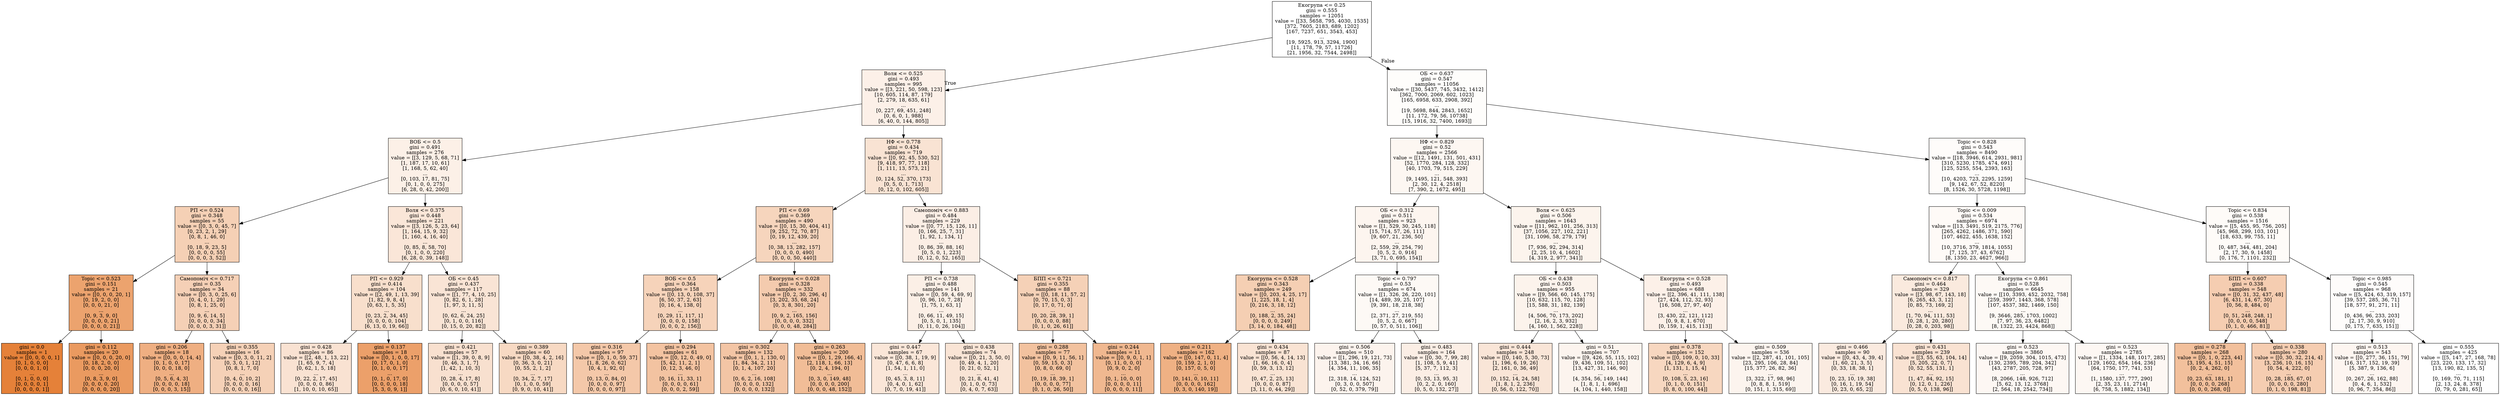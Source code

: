 digraph Tree {
node [shape=box, style="filled", color="black"] ;
0 [label="Екогрупа <= 0.25\ngini = 0.555\nsamples = 12051\nvalue = [[33, 5658, 795, 4030, 1535]\n[372, 7605, 2183, 689, 1202]\n[167, 7237, 651, 3543, 453]\n...\n[19, 5925, 913, 3294, 1900]\n[11, 178, 79, 57, 11726]\n[21, 1956, 32, 7544, 2498]]", fillcolor="#e5813900"] ;
1 [label="Воля <= 0.525\ngini = 0.493\nsamples = 995\nvalue = [[3, 221, 50, 598, 123]\n[10, 605, 114, 87, 179]\n[2, 279, 18, 635, 61]\n...\n[0, 227, 69, 451, 248]\n[0, 6, 0, 1, 988]\n[6, 40, 0, 144, 805]]", fillcolor="#e581391d"] ;
0 -> 1 [labeldistance=2.5, labelangle=45, headlabel="True"] ;
2 [label="ВОБ <= 0.5\ngini = 0.491\nsamples = 276\nvalue = [[3, 129, 5, 68, 71]\n[1, 187, 17, 10, 61]\n[1, 168, 5, 62, 40]\n...\n[0, 103, 17, 81, 75]\n[0, 1, 0, 0, 275]\n[6, 28, 0, 42, 200]]", fillcolor="#e581391e"] ;
1 -> 2 ;
3 [label="РП <= 0.524\ngini = 0.348\nsamples = 55\nvalue = [[0, 3, 0, 45, 7]\n[0, 23, 2, 1, 29]\n[0, 8, 1, 46, 0]\n...\n[0, 18, 9, 23, 5]\n[0, 0, 0, 0, 55]\n[0, 0, 0, 3, 52]]", fillcolor="#e581395f"] ;
2 -> 3 ;
4 [label="Topic <= 0.523\ngini = 0.151\nsamples = 21\nvalue = [[0, 0, 0, 20, 1]\n[0, 19, 2, 0, 0]\n[0, 0, 0, 21, 0]\n...\n[0, 9, 3, 9, 0]\n[0, 0, 0, 0, 21]\n[0, 0, 0, 0, 21]]", fillcolor="#e58139ba"] ;
3 -> 4 ;
5 [label="gini = 0.0\nsamples = 1\nvalue = [[0, 0, 0, 0, 1]\n[0, 1, 0, 0, 0]\n[0, 0, 0, 1, 0]\n...\n[0, 1, 0, 0, 0]\n[0, 0, 0, 0, 1]\n[0, 0, 0, 0, 1]]", fillcolor="#e58139ff"] ;
4 -> 5 ;
6 [label="gini = 0.112\nsamples = 20\nvalue = [[0, 0, 0, 20, 0]\n[0, 18, 2, 0, 0]\n[0, 0, 0, 20, 0]\n...\n[0, 8, 3, 9, 0]\n[0, 0, 0, 0, 20]\n[0, 0, 0, 0, 20]]", fillcolor="#e58139cc"] ;
4 -> 6 ;
7 [label="Самопоміч <= 0.717\ngini = 0.35\nsamples = 34\nvalue = [[0, 3, 0, 25, 6]\n[0, 4, 0, 1, 29]\n[0, 8, 1, 25, 0]\n...\n[0, 9, 6, 14, 5]\n[0, 0, 0, 0, 34]\n[0, 0, 0, 3, 31]]", fillcolor="#e581395e"] ;
3 -> 7 ;
8 [label="gini = 0.206\nsamples = 18\nvalue = [[0, 0, 0, 14, 4]\n[0, 1, 0, 0, 17]\n[0, 0, 0, 18, 0]\n...\n[0, 5, 6, 4, 3]\n[0, 0, 0, 0, 18]\n[0, 0, 0, 3, 15]]", fillcolor="#e58139a1"] ;
7 -> 8 ;
9 [label="gini = 0.355\nsamples = 16\nvalue = [[0, 3, 0, 11, 2]\n[0, 3, 0, 1, 12]\n[0, 8, 1, 7, 0]\n...\n[0, 4, 0, 10, 2]\n[0, 0, 0, 0, 16]\n[0, 0, 0, 0, 16]]", fillcolor="#e581395c"] ;
7 -> 9 ;
10 [label="Воля <= 0.375\ngini = 0.448\nsamples = 221\nvalue = [[3, 126, 5, 23, 64]\n[1, 164, 15, 9, 32]\n[1, 160, 4, 16, 40]\n...\n[0, 85, 8, 58, 70]\n[0, 1, 0, 0, 220]\n[6, 28, 0, 39, 148]]", fillcolor="#e5813931"] ;
2 -> 10 ;
11 [label="РП <= 0.929\ngini = 0.414\nsamples = 104\nvalue = [[2, 49, 1, 13, 39]\n[1, 82, 9, 8, 4]\n[0, 63, 1, 5, 35]\n...\n[0, 23, 2, 34, 45]\n[0, 0, 0, 0, 104]\n[6, 13, 0, 19, 66]]", fillcolor="#e5813941"] ;
10 -> 11 ;
12 [label="gini = 0.428\nsamples = 86\nvalue = [[2, 48, 1, 13, 22]\n[1, 65, 9, 7, 4]\n[0, 62, 1, 5, 18]\n...\n[0, 22, 2, 17, 45]\n[0, 0, 0, 0, 86]\n[1, 10, 0, 10, 65]]", fillcolor="#e581393a"] ;
11 -> 12 ;
13 [label="gini = 0.137\nsamples = 18\nvalue = [[0, 1, 0, 0, 17]\n[0, 17, 0, 1, 0]\n[0, 1, 0, 0, 17]\n...\n[0, 1, 0, 17, 0]\n[0, 0, 0, 0, 18]\n[5, 3, 0, 9, 1]]", fillcolor="#e58139c0"] ;
11 -> 13 ;
14 [label="ОБ <= 0.45\ngini = 0.437\nsamples = 117\nvalue = [[1, 77, 4, 10, 25]\n[0, 82, 6, 1, 28]\n[1, 97, 3, 11, 5]\n...\n[0, 62, 6, 24, 25]\n[0, 1, 0, 0, 116]\n[0, 15, 0, 20, 82]]", fillcolor="#e5813936"] ;
10 -> 14 ;
15 [label="gini = 0.421\nsamples = 57\nvalue = [[1, 39, 0, 8, 9]\n[0, 46, 3, 1, 7]\n[1, 42, 1, 10, 3]\n...\n[0, 28, 4, 17, 8]\n[0, 0, 0, 0, 57]\n[0, 6, 0, 10, 41]]", fillcolor="#e581393d"] ;
14 -> 15 ;
16 [label="gini = 0.389\nsamples = 60\nvalue = [[0, 38, 4, 2, 16]\n[0, 36, 3, 0, 21]\n[0, 55, 2, 1, 2]\n...\n[0, 34, 2, 7, 17]\n[0, 1, 0, 0, 59]\n[0, 9, 0, 10, 41]]", fillcolor="#e581394d"] ;
14 -> 16 ;
17 [label="НФ <= 0.778\ngini = 0.434\nsamples = 719\nvalue = [[0, 92, 45, 530, 52]\n[9, 418, 97, 77, 118]\n[1, 111, 13, 573, 21]\n...\n[0, 124, 52, 370, 173]\n[0, 5, 0, 1, 713]\n[0, 12, 0, 102, 605]]", fillcolor="#e5813938"] ;
1 -> 17 ;
18 [label="РП <= 0.69\ngini = 0.369\nsamples = 490\nvalue = [[0, 15, 30, 404, 41]\n[9, 252, 72, 70, 87]\n[0, 19, 12, 439, 20]\n...\n[0, 38, 13, 282, 157]\n[0, 0, 0, 0, 490]\n[0, 0, 0, 50, 440]]", fillcolor="#e5813955"] ;
17 -> 18 ;
19 [label="ВОБ <= 0.5\ngini = 0.364\nsamples = 158\nvalue = [[0, 13, 0, 108, 37]\n[6, 50, 37, 2, 63]\n[0, 16, 4, 138, 0]\n...\n[0, 29, 11, 117, 1]\n[0, 0, 0, 0, 158]\n[0, 0, 0, 2, 156]]", fillcolor="#e5813958"] ;
18 -> 19 ;
20 [label="gini = 0.316\nsamples = 97\nvalue = [[0, 1, 0, 59, 37]\n[1, 8, 26, 0, 62]\n[0, 4, 1, 92, 0]\n...\n[0, 13, 0, 84, 0]\n[0, 0, 0, 0, 97]\n[0, 0, 0, 0, 97]]", fillcolor="#e581396e"] ;
19 -> 20 ;
21 [label="gini = 0.294\nsamples = 61\nvalue = [[0, 12, 0, 49, 0]\n[5, 42, 11, 2, 1]\n[0, 12, 3, 46, 0]\n...\n[0, 16, 11, 33, 1]\n[0, 0, 0, 0, 61]\n[0, 0, 0, 2, 59]]", fillcolor="#e5813978"] ;
19 -> 21 ;
22 [label="Екогрупа <= 0.028\ngini = 0.328\nsamples = 332\nvalue = [[0, 2, 30, 296, 4]\n[3, 202, 35, 68, 24]\n[0, 3, 8, 301, 20]\n...\n[0, 9, 2, 165, 156]\n[0, 0, 0, 0, 332]\n[0, 0, 0, 48, 284]]", fillcolor="#e5813968"] ;
18 -> 22 ;
23 [label="gini = 0.302\nsamples = 132\nvalue = [[0, 1, 1, 130, 0]\n[1, 84, 34, 2, 11]\n[0, 1, 4, 107, 20]\n...\n[0, 6, 2, 16, 108]\n[0, 0, 0, 0, 132]\n[0, 0, 0, 0, 132]]", fillcolor="#e5813974"] ;
22 -> 23 ;
24 [label="gini = 0.263\nsamples = 200\nvalue = [[0, 1, 29, 166, 4]\n[2, 118, 1, 66, 13]\n[0, 2, 4, 194, 0]\n...\n[0, 3, 0, 149, 48]\n[0, 0, 0, 0, 200]\n[0, 0, 0, 48, 152]]", fillcolor="#e5813986"] ;
22 -> 24 ;
25 [label="Самопоміч <= 0.883\ngini = 0.484\nsamples = 229\nvalue = [[0, 77, 15, 126, 11]\n[0, 166, 25, 7, 31]\n[1, 92, 1, 134, 1]\n...\n[0, 86, 39, 88, 16]\n[0, 5, 0, 1, 223]\n[0, 12, 0, 52, 165]]", fillcolor="#e5813921"] ;
17 -> 25 ;
26 [label="РП <= 0.738\ngini = 0.488\nsamples = 141\nvalue = [[0, 59, 4, 69, 9]\n[0, 96, 10, 7, 28]\n[1, 75, 1, 63, 1]\n...\n[0, 66, 11, 49, 15]\n[0, 5, 0, 1, 135]\n[0, 11, 0, 26, 104]]", fillcolor="#e581391f"] ;
25 -> 26 ;
27 [label="gini = 0.447\nsamples = 67\nvalue = [[0, 38, 1, 19, 9]\n[0, 47, 6, 6, 8]\n[1, 54, 1, 11, 0]\n...\n[0, 45, 3, 8, 11]\n[0, 4, 0, 1, 62]\n[0, 7, 0, 19, 41]]", fillcolor="#e5813932"] ;
26 -> 27 ;
28 [label="gini = 0.438\nsamples = 74\nvalue = [[0, 21, 3, 50, 0]\n[0, 49, 4, 1, 20]\n[0, 21, 0, 52, 1]\n...\n[0, 21, 8, 41, 4]\n[0, 1, 0, 0, 73]\n[0, 4, 0, 7, 63]]", fillcolor="#e5813936"] ;
26 -> 28 ;
29 [label="БПП <= 0.721\ngini = 0.355\nsamples = 88\nvalue = [[0, 18, 11, 57, 2]\n[0, 70, 15, 0, 3]\n[0, 17, 0, 71, 0]\n...\n[0, 20, 28, 39, 1]\n[0, 0, 0, 0, 88]\n[0, 1, 0, 26, 61]]", fillcolor="#e581395c"] ;
25 -> 29 ;
30 [label="gini = 0.288\nsamples = 77\nvalue = [[0, 9, 11, 56, 1]\n[0, 59, 15, 0, 3]\n[0, 8, 0, 69, 0]\n...\n[0, 19, 18, 39, 1]\n[0, 0, 0, 0, 77]\n[0, 1, 0, 26, 50]]", fillcolor="#e581397b"] ;
29 -> 30 ;
31 [label="gini = 0.244\nsamples = 11\nvalue = [[0, 9, 0, 1, 1]\n[0, 11, 0, 0, 0]\n[0, 9, 0, 2, 0]\n...\n[0, 1, 10, 0, 0]\n[0, 0, 0, 0, 11]\n[0, 0, 0, 0, 11]]", fillcolor="#e581398f"] ;
29 -> 31 ;
32 [label="ОБ <= 0.637\ngini = 0.547\nsamples = 11056\nvalue = [[30, 5437, 745, 3432, 1412]\n[362, 7000, 2069, 602, 1023]\n[165, 6958, 633, 2908, 392]\n...\n[19, 5698, 844, 2843, 1652]\n[11, 172, 79, 56, 10738]\n[15, 1916, 32, 7400, 1693]]", fillcolor="#e5813904"] ;
0 -> 32 [labeldistance=2.5, labelangle=-45, headlabel="False"] ;
33 [label="НФ <= 0.829\ngini = 0.52\nsamples = 2566\nvalue = [[12, 1491, 131, 501, 431]\n[52, 1770, 284, 128, 332]\n[40, 1703, 79, 515, 229]\n...\n[9, 1495, 121, 548, 393]\n[2, 30, 12, 4, 2518]\n[7, 390, 2, 1672, 495]]", fillcolor="#e5813910"] ;
32 -> 33 ;
34 [label="ОБ <= 0.312\ngini = 0.511\nsamples = 923\nvalue = [[1, 529, 30, 245, 118]\n[15, 714, 57, 26, 111]\n[9, 607, 21, 236, 50]\n...\n[2, 559, 29, 254, 79]\n[0, 5, 2, 0, 916]\n[3, 71, 0, 695, 154]]", fillcolor="#e5813914"] ;
33 -> 34 ;
35 [label="Екогрупа <= 0.528\ngini = 0.343\nsamples = 249\nvalue = [[0, 203, 4, 25, 17]\n[1, 225, 18, 1, 4]\n[0, 216, 3, 18, 12]\n...\n[0, 188, 2, 35, 24]\n[0, 0, 0, 0, 249]\n[3, 14, 0, 184, 48]]", fillcolor="#e5813961"] ;
34 -> 35 ;
36 [label="gini = 0.211\nsamples = 162\nvalue = [[0, 147, 0, 11, 4]\n[0, 159, 2, 1, 0]\n[0, 157, 0, 5, 0]\n...\n[0, 141, 0, 10, 11]\n[0, 0, 0, 0, 162]\n[0, 3, 0, 140, 19]]", fillcolor="#e581399e"] ;
35 -> 36 ;
37 [label="gini = 0.434\nsamples = 87\nvalue = [[0, 56, 4, 14, 13]\n[1, 66, 16, 0, 4]\n[0, 59, 3, 13, 12]\n...\n[0, 47, 2, 25, 13]\n[0, 0, 0, 0, 87]\n[3, 11, 0, 44, 29]]", fillcolor="#e5813938"] ;
35 -> 37 ;
38 [label="Topic <= 0.797\ngini = 0.53\nsamples = 674\nvalue = [[1, 326, 26, 220, 101]\n[14, 489, 39, 25, 107]\n[9, 391, 18, 218, 38]\n...\n[2, 371, 27, 219, 55]\n[0, 5, 2, 0, 667]\n[0, 57, 0, 511, 106]]", fillcolor="#e581390c"] ;
34 -> 38 ;
39 [label="gini = 0.506\nsamples = 510\nvalue = [[1, 296, 19, 121, 73]\n[13, 381, 34, 16, 66]\n[4, 354, 11, 106, 35]\n...\n[2, 318, 14, 124, 52]\n[0, 3, 0, 0, 507]\n[0, 52, 0, 379, 79]]", fillcolor="#e5813917"] ;
38 -> 39 ;
40 [label="gini = 0.483\nsamples = 164\nvalue = [[0, 30, 7, 99, 28]\n[1, 108, 5, 9, 41]\n[5, 37, 7, 112, 3]\n...\n[0, 53, 13, 95, 3]\n[0, 2, 2, 0, 160]\n[0, 5, 0, 132, 27]]", fillcolor="#e5813921"] ;
38 -> 40 ;
41 [label="Воля <= 0.625\ngini = 0.506\nsamples = 1643\nvalue = [[11, 962, 101, 256, 313]\n[37, 1056, 227, 102, 221]\n[31, 1096, 58, 279, 179]\n...\n[7, 936, 92, 294, 314]\n[2, 25, 10, 4, 1602]\n[4, 319, 2, 977, 341]]", fillcolor="#e5813916"] ;
33 -> 41 ;
42 [label="ОБ <= 0.438\ngini = 0.503\nsamples = 955\nvalue = [[9, 566, 60, 145, 175]\n[10, 632, 115, 70, 128]\n[15, 588, 31, 182, 139]\n...\n[4, 506, 70, 173, 202]\n[2, 16, 2, 3, 932]\n[4, 160, 1, 562, 228]]", fillcolor="#e5813918"] ;
41 -> 42 ;
43 [label="gini = 0.444\nsamples = 248\nvalue = [[0, 140, 5, 30, 73]\n[1, 196, 6, 19, 26]\n[2, 161, 0, 36, 49]\n...\n[0, 152, 14, 24, 58]\n[1, 8, 1, 2, 236]\n[0, 56, 0, 122, 70]]", fillcolor="#e5813933"] ;
42 -> 43 ;
44 [label="gini = 0.51\nsamples = 707\nvalue = [[9, 426, 55, 115, 102]\n[9, 436, 109, 51, 102]\n[13, 427, 31, 146, 90]\n...\n[4, 354, 56, 149, 144]\n[1, 8, 1, 1, 696]\n[4, 104, 1, 440, 158]]", fillcolor="#e5813915"] ;
42 -> 44 ;
45 [label="Екогрупа <= 0.528\ngini = 0.493\nsamples = 688\nvalue = [[2, 396, 41, 111, 138]\n[27, 424, 112, 32, 93]\n[16, 508, 27, 97, 40]\n...\n[3, 430, 22, 121, 112]\n[0, 9, 8, 1, 670]\n[0, 159, 1, 415, 113]]", fillcolor="#e581391d"] ;
41 -> 45 ;
46 [label="gini = 0.378\nsamples = 152\nvalue = [[0, 109, 0, 10, 33]\n[4, 129, 6, 4, 9]\n[1, 131, 1, 15, 4]\n...\n[0, 108, 5, 23, 16]\n[0, 1, 0, 0, 151]\n[0, 8, 0, 100, 44]]", fillcolor="#e5813951"] ;
45 -> 46 ;
47 [label="gini = 0.509\nsamples = 536\nvalue = [[2, 287, 41, 101, 105]\n[23, 295, 106, 28, 84]\n[15, 377, 26, 82, 36]\n...\n[3, 322, 17, 98, 96]\n[0, 8, 8, 1, 519]\n[0, 151, 1, 315, 69]]", fillcolor="#e5813915"] ;
45 -> 47 ;
48 [label="Topic <= 0.828\ngini = 0.543\nsamples = 8490\nvalue = [[18, 3946, 614, 2931, 981]\n[310, 5230, 1785, 474, 691]\n[125, 5255, 554, 2393, 163]\n...\n[10, 4203, 723, 2295, 1259]\n[9, 142, 67, 52, 8220]\n[8, 1526, 30, 5728, 1198]]", fillcolor="#e5813906"] ;
32 -> 48 ;
49 [label="Topic <= 0.009\ngini = 0.534\nsamples = 6974\nvalue = [[13, 3491, 519, 2175, 776]\n[265, 4262, 1486, 371, 590]\n[107, 4622, 455, 1638, 152]\n...\n[10, 3716, 379, 1814, 1055]\n[7, 125, 37, 43, 6762]\n[8, 1350, 23, 4627, 966]]", fillcolor="#e581390a"] ;
48 -> 49 ;
50 [label="Самопоміч <= 0.817\ngini = 0.464\nsamples = 329\nvalue = [[3, 98, 67, 143, 18]\n[6, 265, 43, 3, 12]\n[0, 85, 73, 169, 2]\n...\n[1, 70, 94, 111, 53]\n[0, 28, 1, 20, 280]\n[0, 28, 0, 203, 98]]", fillcolor="#e581392a"] ;
49 -> 50 ;
51 [label="gini = 0.466\nsamples = 90\nvalue = [[0, 43, 4, 39, 4]\n[1, 60, 21, 3, 5]\n[0, 33, 18, 38, 1]\n...\n[0, 23, 10, 19, 38]\n[0, 16, 1, 19, 54]\n[0, 23, 0, 65, 2]]", fillcolor="#e5813929"] ;
50 -> 51 ;
52 [label="gini = 0.431\nsamples = 239\nvalue = [[3, 55, 63, 104, 14]\n[5, 205, 22, 0, 7]\n[0, 52, 55, 131, 1]\n...\n[1, 47, 84, 92, 15]\n[0, 12, 0, 1, 226]\n[0, 5, 0, 138, 96]]", fillcolor="#e5813939"] ;
50 -> 52 ;
53 [label="Екогрупа <= 0.861\ngini = 0.528\nsamples = 6645\nvalue = [[10, 3393, 452, 2032, 758]\n[259, 3997, 1443, 368, 578]\n[107, 4537, 382, 1469, 150]\n...\n[9, 3646, 285, 1703, 1002]\n[7, 97, 36, 23, 6482]\n[8, 1322, 23, 4424, 868]]", fillcolor="#e581390c"] ;
49 -> 53 ;
54 [label="gini = 0.523\nsamples = 3860\nvalue = [[9, 2059, 304, 1015, 473]\n[130, 2395, 789, 204, 342]\n[43, 2787, 205, 728, 97]\n...\n[8, 2066, 148, 926, 712]\n[5, 62, 13, 12, 3768]\n[2, 564, 18, 2542, 734]]", fillcolor="#e581390f"] ;
53 -> 54 ;
55 [label="gini = 0.523\nsamples = 2785\nvalue = [[1, 1334, 148, 1017, 285]\n[129, 1602, 654, 164, 236]\n[64, 1750, 177, 741, 53]\n...\n[1, 1580, 137, 777, 290]\n[2, 35, 23, 11, 2714]\n[6, 758, 5, 1882, 134]]", fillcolor="#e581390f"] ;
53 -> 55 ;
56 [label="Topic <= 0.834\ngini = 0.538\nsamples = 1516\nvalue = [[5, 455, 95, 756, 205]\n[45, 968, 299, 103, 101]\n[18, 633, 99, 755, 11]\n...\n[0, 487, 344, 481, 204]\n[2, 17, 30, 9, 1458]\n[0, 176, 7, 1101, 232]]", fillcolor="#e5813908"] ;
48 -> 56 ;
57 [label="БПП <= 0.607\ngini = 0.338\nsamples = 548\nvalue = [[0, 31, 32, 437, 48]\n[6, 431, 14, 67, 30]\n[0, 56, 8, 484, 0]\n...\n[0, 51, 248, 248, 1]\n[0, 0, 0, 0, 548]\n[0, 1, 0, 466, 81]]", fillcolor="#e5813964"] ;
56 -> 57 ;
58 [label="gini = 0.278\nsamples = 268\nvalue = [[0, 1, 0, 223, 44]\n[3, 195, 4, 51, 15]\n[0, 2, 4, 262, 0]\n...\n[0, 23, 63, 181, 1]\n[0, 0, 0, 0, 268]\n[0, 0, 0, 268, 0]]", fillcolor="#e581397f"] ;
57 -> 58 ;
59 [label="gini = 0.338\nsamples = 280\nvalue = [[0, 30, 32, 214, 4]\n[3, 236, 10, 16, 15]\n[0, 54, 4, 222, 0]\n...\n[0, 28, 185, 67, 0]\n[0, 0, 0, 0, 280]\n[0, 1, 0, 198, 81]]", fillcolor="#e5813964"] ;
57 -> 59 ;
60 [label="Topic <= 0.985\ngini = 0.545\nsamples = 968\nvalue = [[5, 424, 63, 319, 157]\n[39, 537, 285, 36, 71]\n[18, 577, 91, 271, 11]\n...\n[0, 436, 96, 233, 203]\n[2, 17, 30, 9, 910]\n[0, 175, 7, 635, 151]]", fillcolor="#e5813905"] ;
56 -> 60 ;
61 [label="gini = 0.513\nsamples = 543\nvalue = [[0, 277, 36, 151, 79]\n[16, 317, 152, 19, 39]\n[5, 387, 9, 136, 6]\n...\n[0, 267, 26, 162, 88]\n[0, 4, 6, 1, 532]\n[0, 96, 7, 354, 86]]", fillcolor="#e5813913"] ;
60 -> 61 ;
62 [label="gini = 0.555\nsamples = 425\nvalue = [[5, 147, 27, 168, 78]\n[23, 220, 133, 17, 32]\n[13, 190, 82, 135, 5]\n...\n[0, 169, 70, 71, 115]\n[2, 13, 24, 8, 378]\n[0, 79, 0, 281, 65]]", fillcolor="#e5813900"] ;
60 -> 62 ;
}
